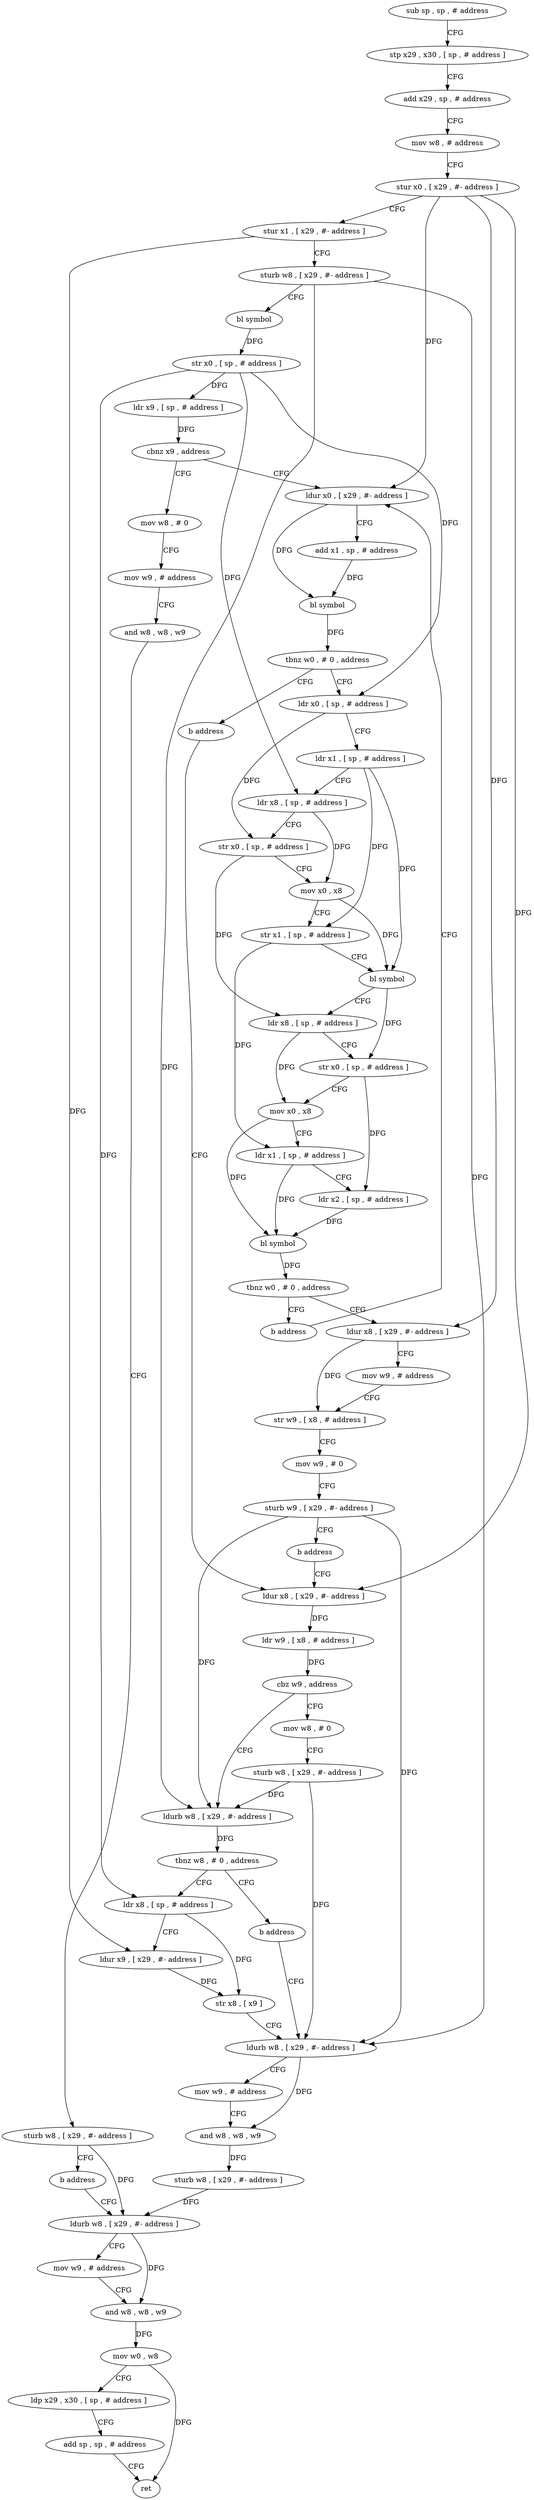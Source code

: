 digraph "func" {
"112184" [label = "sub sp , sp , # address" ]
"112188" [label = "stp x29 , x30 , [ sp , # address ]" ]
"112192" [label = "add x29 , sp , # address" ]
"112196" [label = "mov w8 , # address" ]
"112200" [label = "stur x0 , [ x29 , #- address ]" ]
"112204" [label = "stur x1 , [ x29 , #- address ]" ]
"112208" [label = "sturb w8 , [ x29 , #- address ]" ]
"112212" [label = "bl symbol" ]
"112216" [label = "str x0 , [ sp , # address ]" ]
"112220" [label = "ldr x9 , [ sp , # address ]" ]
"112224" [label = "cbnz x9 , address" ]
"112248" [label = "ldur x0 , [ x29 , #- address ]" ]
"112228" [label = "mov w8 , # 0" ]
"112252" [label = "add x1 , sp , # address" ]
"112256" [label = "bl symbol" ]
"112260" [label = "tbnz w0 , # 0 , address" ]
"112268" [label = "ldr x0 , [ sp , # address ]" ]
"112264" [label = "b address" ]
"112232" [label = "mov w9 , # address" ]
"112236" [label = "and w8 , w8 , w9" ]
"112240" [label = "sturb w8 , [ x29 , #- address ]" ]
"112244" [label = "b address" ]
"112412" [label = "ldurb w8 , [ x29 , #- address ]" ]
"112272" [label = "ldr x1 , [ sp , # address ]" ]
"112276" [label = "ldr x8 , [ sp , # address ]" ]
"112280" [label = "str x0 , [ sp , # address ]" ]
"112284" [label = "mov x0 , x8" ]
"112288" [label = "str x1 , [ sp , # address ]" ]
"112292" [label = "bl symbol" ]
"112296" [label = "ldr x8 , [ sp , # address ]" ]
"112300" [label = "str x0 , [ sp , # address ]" ]
"112304" [label = "mov x0 , x8" ]
"112308" [label = "ldr x1 , [ sp , # address ]" ]
"112312" [label = "ldr x2 , [ sp , # address ]" ]
"112316" [label = "bl symbol" ]
"112320" [label = "tbnz w0 , # 0 , address" ]
"112348" [label = "b address" ]
"112324" [label = "ldur x8 , [ x29 , #- address ]" ]
"112352" [label = "ldur x8 , [ x29 , #- address ]" ]
"112416" [label = "mov w9 , # address" ]
"112420" [label = "and w8 , w8 , w9" ]
"112424" [label = "mov w0 , w8" ]
"112428" [label = "ldp x29 , x30 , [ sp , # address ]" ]
"112432" [label = "add sp , sp , # address" ]
"112436" [label = "ret" ]
"112328" [label = "mov w9 , # address" ]
"112332" [label = "str w9 , [ x8 , # address ]" ]
"112336" [label = "mov w9 , # 0" ]
"112340" [label = "sturb w9 , [ x29 , #- address ]" ]
"112344" [label = "b address" ]
"112356" [label = "ldr w9 , [ x8 , # address ]" ]
"112360" [label = "cbz w9 , address" ]
"112372" [label = "ldurb w8 , [ x29 , #- address ]" ]
"112364" [label = "mov w8 , # 0" ]
"112376" [label = "tbnz w8 , # 0 , address" ]
"112384" [label = "ldr x8 , [ sp , # address ]" ]
"112380" [label = "b address" ]
"112368" [label = "sturb w8 , [ x29 , #- address ]" ]
"112388" [label = "ldur x9 , [ x29 , #- address ]" ]
"112392" [label = "str x8 , [ x9 ]" ]
"112396" [label = "ldurb w8 , [ x29 , #- address ]" ]
"112400" [label = "mov w9 , # address" ]
"112404" [label = "and w8 , w8 , w9" ]
"112408" [label = "sturb w8 , [ x29 , #- address ]" ]
"112184" -> "112188" [ label = "CFG" ]
"112188" -> "112192" [ label = "CFG" ]
"112192" -> "112196" [ label = "CFG" ]
"112196" -> "112200" [ label = "CFG" ]
"112200" -> "112204" [ label = "CFG" ]
"112200" -> "112248" [ label = "DFG" ]
"112200" -> "112324" [ label = "DFG" ]
"112200" -> "112352" [ label = "DFG" ]
"112204" -> "112208" [ label = "CFG" ]
"112204" -> "112388" [ label = "DFG" ]
"112208" -> "112212" [ label = "CFG" ]
"112208" -> "112372" [ label = "DFG" ]
"112208" -> "112396" [ label = "DFG" ]
"112212" -> "112216" [ label = "DFG" ]
"112216" -> "112220" [ label = "DFG" ]
"112216" -> "112268" [ label = "DFG" ]
"112216" -> "112276" [ label = "DFG" ]
"112216" -> "112384" [ label = "DFG" ]
"112220" -> "112224" [ label = "DFG" ]
"112224" -> "112248" [ label = "CFG" ]
"112224" -> "112228" [ label = "CFG" ]
"112248" -> "112252" [ label = "CFG" ]
"112248" -> "112256" [ label = "DFG" ]
"112228" -> "112232" [ label = "CFG" ]
"112252" -> "112256" [ label = "DFG" ]
"112256" -> "112260" [ label = "DFG" ]
"112260" -> "112268" [ label = "CFG" ]
"112260" -> "112264" [ label = "CFG" ]
"112268" -> "112272" [ label = "CFG" ]
"112268" -> "112280" [ label = "DFG" ]
"112264" -> "112352" [ label = "CFG" ]
"112232" -> "112236" [ label = "CFG" ]
"112236" -> "112240" [ label = "CFG" ]
"112240" -> "112244" [ label = "CFG" ]
"112240" -> "112412" [ label = "DFG" ]
"112244" -> "112412" [ label = "CFG" ]
"112412" -> "112416" [ label = "CFG" ]
"112412" -> "112420" [ label = "DFG" ]
"112272" -> "112276" [ label = "CFG" ]
"112272" -> "112288" [ label = "DFG" ]
"112272" -> "112292" [ label = "DFG" ]
"112276" -> "112280" [ label = "CFG" ]
"112276" -> "112284" [ label = "DFG" ]
"112280" -> "112284" [ label = "CFG" ]
"112280" -> "112296" [ label = "DFG" ]
"112284" -> "112288" [ label = "CFG" ]
"112284" -> "112292" [ label = "DFG" ]
"112288" -> "112292" [ label = "CFG" ]
"112288" -> "112308" [ label = "DFG" ]
"112292" -> "112296" [ label = "CFG" ]
"112292" -> "112300" [ label = "DFG" ]
"112296" -> "112300" [ label = "CFG" ]
"112296" -> "112304" [ label = "DFG" ]
"112300" -> "112304" [ label = "CFG" ]
"112300" -> "112312" [ label = "DFG" ]
"112304" -> "112308" [ label = "CFG" ]
"112304" -> "112316" [ label = "DFG" ]
"112308" -> "112312" [ label = "CFG" ]
"112308" -> "112316" [ label = "DFG" ]
"112312" -> "112316" [ label = "DFG" ]
"112316" -> "112320" [ label = "DFG" ]
"112320" -> "112348" [ label = "CFG" ]
"112320" -> "112324" [ label = "CFG" ]
"112348" -> "112248" [ label = "CFG" ]
"112324" -> "112328" [ label = "CFG" ]
"112324" -> "112332" [ label = "DFG" ]
"112352" -> "112356" [ label = "DFG" ]
"112416" -> "112420" [ label = "CFG" ]
"112420" -> "112424" [ label = "DFG" ]
"112424" -> "112428" [ label = "CFG" ]
"112424" -> "112436" [ label = "DFG" ]
"112428" -> "112432" [ label = "CFG" ]
"112432" -> "112436" [ label = "CFG" ]
"112328" -> "112332" [ label = "CFG" ]
"112332" -> "112336" [ label = "CFG" ]
"112336" -> "112340" [ label = "CFG" ]
"112340" -> "112344" [ label = "CFG" ]
"112340" -> "112372" [ label = "DFG" ]
"112340" -> "112396" [ label = "DFG" ]
"112344" -> "112352" [ label = "CFG" ]
"112356" -> "112360" [ label = "DFG" ]
"112360" -> "112372" [ label = "CFG" ]
"112360" -> "112364" [ label = "CFG" ]
"112372" -> "112376" [ label = "DFG" ]
"112364" -> "112368" [ label = "CFG" ]
"112376" -> "112384" [ label = "CFG" ]
"112376" -> "112380" [ label = "CFG" ]
"112384" -> "112388" [ label = "CFG" ]
"112384" -> "112392" [ label = "DFG" ]
"112380" -> "112396" [ label = "CFG" ]
"112368" -> "112372" [ label = "DFG" ]
"112368" -> "112396" [ label = "DFG" ]
"112388" -> "112392" [ label = "DFG" ]
"112392" -> "112396" [ label = "CFG" ]
"112396" -> "112400" [ label = "CFG" ]
"112396" -> "112404" [ label = "DFG" ]
"112400" -> "112404" [ label = "CFG" ]
"112404" -> "112408" [ label = "DFG" ]
"112408" -> "112412" [ label = "DFG" ]
}
